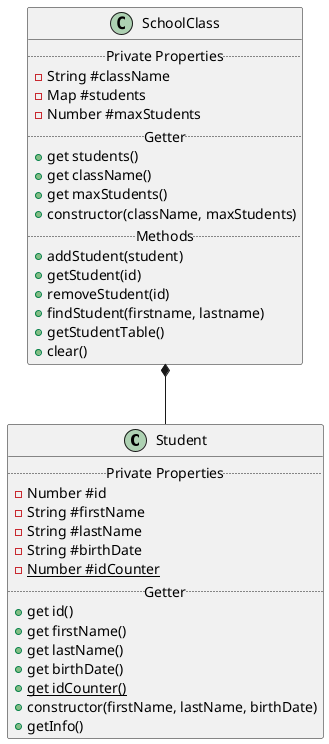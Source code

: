@startuml schoolclass_student
class Student {
.. Private Properties ..
- Number #id
- String #firstName
- String #lastName
- String #birthDate
- {static} Number #idCounter
.. Getter ..
+ get id()
+ get firstName()
+ get lastName()
+ get birthDate()
+ {static} get idCounter()
+ constructor(firstName, lastName, birthDate)
+ getInfo()
}
class SchoolClass {
.. Private Properties ..
- String #className
- Map #students
- Number #maxStudents
.. Getter ..
+ get students()
+ get className()
+ get maxStudents()
+ constructor(className, maxStudents)
.. Methods ..
+ addStudent(student)
+ getStudent(id)
+ removeStudent(id)
+ findStudent(firstname, lastname)
+ getStudentTable()
+ clear()
}
SchoolClass *-- Student
@enduml